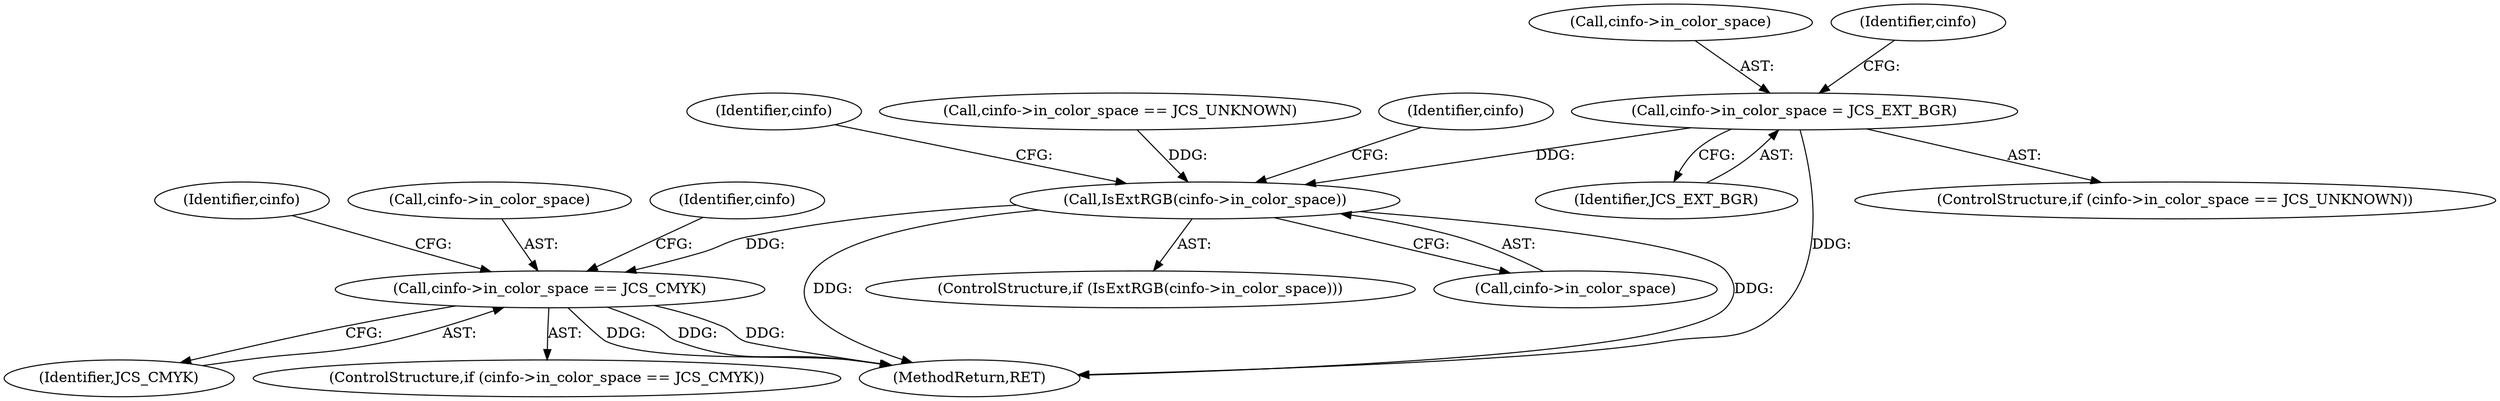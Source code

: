 digraph "0_libjpeg-turbo_9c78a04df4e44ef6487eee99c4258397f4fdca55_0@API" {
"1000603" [label="(Call,cinfo->in_color_space = JCS_EXT_BGR)"];
"1000609" [label="(Call,IsExtRGB(cinfo->in_color_space))"];
"1000624" [label="(Call,cinfo->in_color_space == JCS_CMYK)"];
"1000623" [label="(ControlStructure,if (cinfo->in_color_space == JCS_CMYK))"];
"1000609" [label="(Call,IsExtRGB(cinfo->in_color_space))"];
"1000604" [label="(Call,cinfo->in_color_space)"];
"1000631" [label="(Identifier,cinfo)"];
"1000625" [label="(Call,cinfo->in_color_space)"];
"1000610" [label="(Call,cinfo->in_color_space)"];
"1000636" [label="(Identifier,cinfo)"];
"1000861" [label="(MethodReturn,RET)"];
"1000597" [label="(ControlStructure,if (cinfo->in_color_space == JCS_UNKNOWN))"];
"1000626" [label="(Identifier,cinfo)"];
"1000608" [label="(ControlStructure,if (IsExtRGB(cinfo->in_color_space)))"];
"1000603" [label="(Call,cinfo->in_color_space = JCS_EXT_BGR)"];
"1000607" [label="(Identifier,JCS_EXT_BGR)"];
"1000611" [label="(Identifier,cinfo)"];
"1000624" [label="(Call,cinfo->in_color_space == JCS_CMYK)"];
"1000628" [label="(Identifier,JCS_CMYK)"];
"1000598" [label="(Call,cinfo->in_color_space == JCS_UNKNOWN)"];
"1000615" [label="(Identifier,cinfo)"];
"1000603" -> "1000597"  [label="AST: "];
"1000603" -> "1000607"  [label="CFG: "];
"1000604" -> "1000603"  [label="AST: "];
"1000607" -> "1000603"  [label="AST: "];
"1000611" -> "1000603"  [label="CFG: "];
"1000603" -> "1000861"  [label="DDG: "];
"1000603" -> "1000609"  [label="DDG: "];
"1000609" -> "1000608"  [label="AST: "];
"1000609" -> "1000610"  [label="CFG: "];
"1000610" -> "1000609"  [label="AST: "];
"1000615" -> "1000609"  [label="CFG: "];
"1000626" -> "1000609"  [label="CFG: "];
"1000609" -> "1000861"  [label="DDG: "];
"1000609" -> "1000861"  [label="DDG: "];
"1000598" -> "1000609"  [label="DDG: "];
"1000609" -> "1000624"  [label="DDG: "];
"1000624" -> "1000623"  [label="AST: "];
"1000624" -> "1000628"  [label="CFG: "];
"1000625" -> "1000624"  [label="AST: "];
"1000628" -> "1000624"  [label="AST: "];
"1000631" -> "1000624"  [label="CFG: "];
"1000636" -> "1000624"  [label="CFG: "];
"1000624" -> "1000861"  [label="DDG: "];
"1000624" -> "1000861"  [label="DDG: "];
"1000624" -> "1000861"  [label="DDG: "];
}
